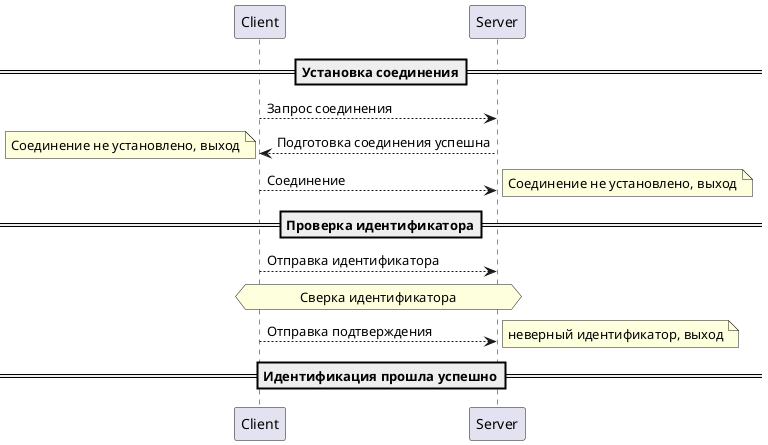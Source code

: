 @startuml posled
participant Client as c
participant Server as s
==Установка соединения==
c --> s: Запрос соединения
s --> c: Подготовка соединения успешна
note left: Соединение не установлено, выход
c --> s: Соединение
note right: Соединение не установлено, выход
==Проверка идентификатора==
c --> s: Отправка идентификатора
hnote across: Сверка идентификатора
s <-- c: Отправка подтверждения
note right: неверный идентификатор, выход
==Идентификация прошла успешно==
@enduml